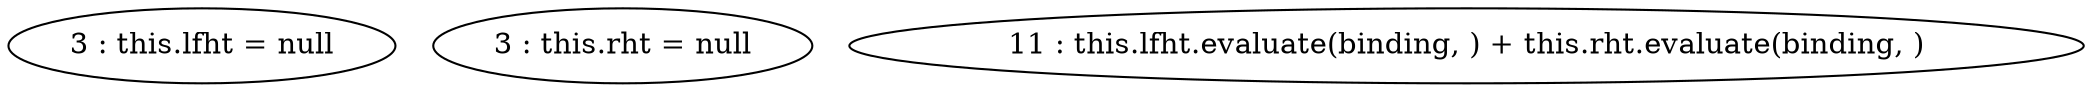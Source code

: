 digraph G {
"3 : this.lfht = null"
"3 : this.rht = null"
"11 : this.lfht.evaluate(binding, ) + this.rht.evaluate(binding, )"
}